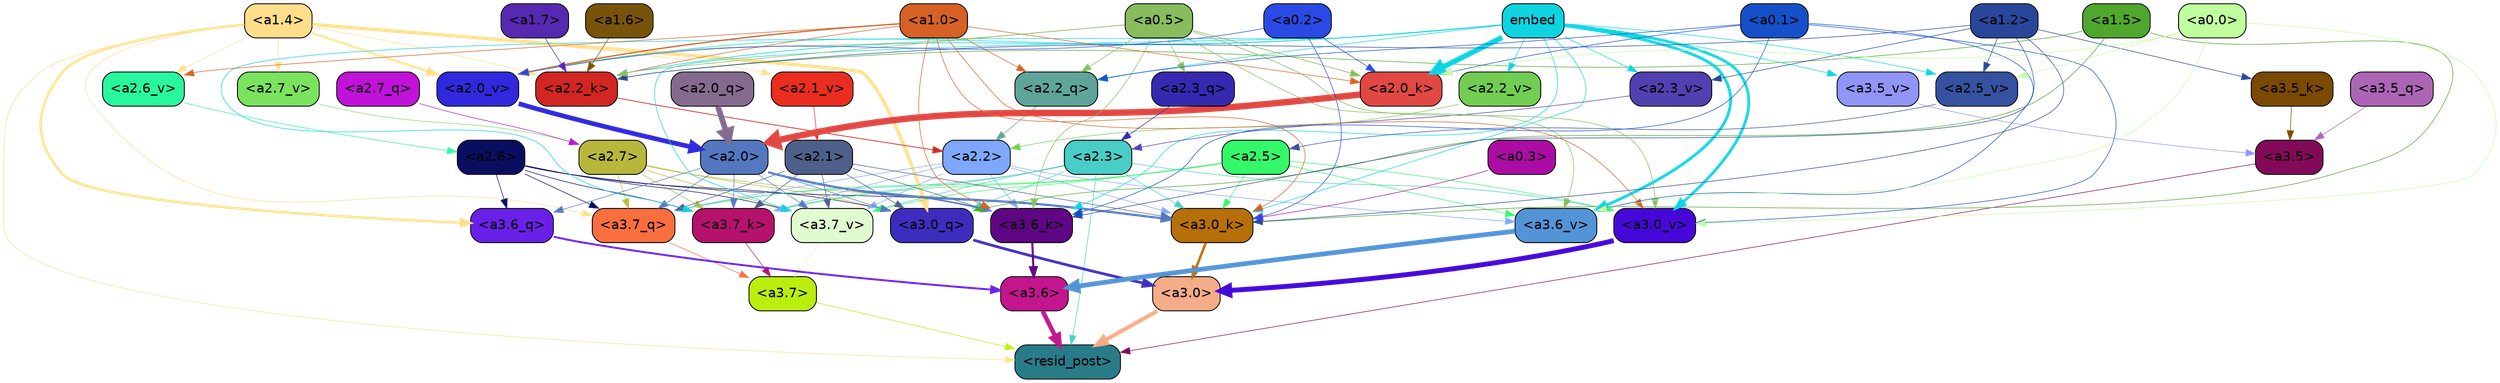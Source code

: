 strict digraph "" {
	graph [bgcolor=transparent,
		layout=dot,
		overlap=false,
		splines=true
	];
	"<a3.7>"	[color=black,
		fillcolor="#b9ee0e",
		fontname=Helvetica,
		shape=box,
		style="filled, rounded"];
	"<resid_post>"	[color=black,
		fillcolor="#287b89",
		fontname=Helvetica,
		shape=box,
		style="filled, rounded"];
	"<a3.7>" -> "<resid_post>"	[color="#b9ee0e",
		penwidth=0.6];
	"<a3.6>"	[color=black,
		fillcolor="#c4158f",
		fontname=Helvetica,
		shape=box,
		style="filled, rounded"];
	"<a3.6>" -> "<resid_post>"	[color="#c4158f",
		penwidth=4.6696330308914185];
	"<a3.5>"	[color=black,
		fillcolor="#820a59",
		fontname=Helvetica,
		shape=box,
		style="filled, rounded"];
	"<a3.5>" -> "<resid_post>"	[color="#820a59",
		penwidth=0.6];
	"<a3.0>"	[color=black,
		fillcolor="#f5ac88",
		fontname=Helvetica,
		shape=box,
		style="filled, rounded"];
	"<a3.0>" -> "<resid_post>"	[color="#f5ac88",
		penwidth=4.282557368278503];
	"<a2.3>"	[color=black,
		fillcolor="#4acdc6",
		fontname=Helvetica,
		shape=box,
		style="filled, rounded"];
	"<a2.3>" -> "<resid_post>"	[color="#4acdc6",
		penwidth=0.6];
	"<a3.7_q>"	[color=black,
		fillcolor="#fb6f3e",
		fontname=Helvetica,
		shape=box,
		style="filled, rounded"];
	"<a2.3>" -> "<a3.7_q>"	[color="#4acdc6",
		penwidth=0.6];
	"<a3.0_q>"	[color=black,
		fillcolor="#3d2dbe",
		fontname=Helvetica,
		shape=box,
		style="filled, rounded"];
	"<a2.3>" -> "<a3.0_q>"	[color="#4acdc6",
		penwidth=0.6];
	"<a3.7_k>"	[color=black,
		fillcolor="#b6126d",
		fontname=Helvetica,
		shape=box,
		style="filled, rounded"];
	"<a2.3>" -> "<a3.7_k>"	[color="#4acdc6",
		penwidth=0.6];
	"<a3.0_k>"	[color=black,
		fillcolor="#b66f09",
		fontname=Helvetica,
		shape=box,
		style="filled, rounded"];
	"<a2.3>" -> "<a3.0_k>"	[color="#4acdc6",
		penwidth=0.6];
	"<a3.7_v>"	[color=black,
		fillcolor="#e0fbd0",
		fontname=Helvetica,
		shape=box,
		style="filled, rounded"];
	"<a2.3>" -> "<a3.7_v>"	[color="#4acdc6",
		penwidth=0.6];
	"<a3.0_v>"	[color=black,
		fillcolor="#4608d9",
		fontname=Helvetica,
		shape=box,
		style="filled, rounded"];
	"<a2.3>" -> "<a3.0_v>"	[color="#4acdc6",
		penwidth=0.6];
	"<a1.4>"	[color=black,
		fillcolor="#ffde8b",
		fontname=Helvetica,
		shape=box,
		style="filled, rounded"];
	"<a1.4>" -> "<resid_post>"	[color="#ffde8b",
		penwidth=0.6];
	"<a1.4>" -> "<a3.7_q>"	[color="#ffde8b",
		penwidth=0.6];
	"<a3.6_q>"	[color=black,
		fillcolor="#6a20e8",
		fontname=Helvetica,
		shape=box,
		style="filled, rounded"];
	"<a1.4>" -> "<a3.6_q>"	[color="#ffde8b",
		penwidth=2.6073555648326874];
	"<a1.4>" -> "<a3.0_q>"	[color="#ffde8b",
		penwidth=3.4971605762839317];
	"<a2.2_k>"	[color=black,
		fillcolor="#d22622",
		fontname=Helvetica,
		shape=box,
		style="filled, rounded"];
	"<a1.4>" -> "<a2.2_k>"	[color="#ffde8b",
		penwidth=0.6];
	"<a2.7_v>"	[color=black,
		fillcolor="#7be25e",
		fontname=Helvetica,
		shape=box,
		style="filled, rounded"];
	"<a1.4>" -> "<a2.7_v>"	[color="#ffde8b",
		penwidth=0.6];
	"<a2.6_v>"	[color=black,
		fillcolor="#29f79e",
		fontname=Helvetica,
		shape=box,
		style="filled, rounded"];
	"<a1.4>" -> "<a2.6_v>"	[color="#ffde8b",
		penwidth=0.6];
	"<a2.1_v>"	[color=black,
		fillcolor="#ea2d1f",
		fontname=Helvetica,
		shape=box,
		style="filled, rounded"];
	"<a1.4>" -> "<a2.1_v>"	[color="#ffde8b",
		penwidth=0.6];
	"<a2.0_v>"	[color=black,
		fillcolor="#3029dd",
		fontname=Helvetica,
		shape=box,
		style="filled, rounded"];
	"<a1.4>" -> "<a2.0_v>"	[color="#ffde8b",
		penwidth=2.268670678138733];
	"<a3.7_q>" -> "<a3.7>"	[color="#fb6f3e",
		penwidth=0.6];
	"<a3.6_q>" -> "<a3.6>"	[color="#6a20e8",
		penwidth=2.03758105635643];
	"<a3.5_q>"	[color=black,
		fillcolor="#ac65b5",
		fontname=Helvetica,
		shape=box,
		style="filled, rounded"];
	"<a3.5_q>" -> "<a3.5>"	[color="#ac65b5",
		penwidth=0.6];
	"<a3.0_q>" -> "<a3.0>"	[color="#3d2dbe",
		penwidth=2.8638100624084473];
	"<a3.7_k>" -> "<a3.7>"	[color="#b6126d",
		penwidth=0.6];
	"<a3.6_k>"	[color=black,
		fillcolor="#5e0683",
		fontname=Helvetica,
		shape=box,
		style="filled, rounded"];
	"<a3.6_k>" -> "<a3.6>"	[color="#5e0683",
		penwidth=2.174198240041733];
	"<a3.5_k>"	[color=black,
		fillcolor="#7b4901",
		fontname=Helvetica,
		shape=box,
		style="filled, rounded"];
	"<a3.5_k>" -> "<a3.5>"	[color="#7b4901",
		penwidth=0.6];
	"<a3.0_k>" -> "<a3.0>"	[color="#b66f09",
		penwidth=2.6274144649505615];
	"<a3.7_v>" -> "<a3.7>"	[color="#e0fbd0",
		penwidth=0.6];
	"<a3.6_v>"	[color=black,
		fillcolor="#5394d7",
		fontname=Helvetica,
		shape=box,
		style="filled, rounded"];
	"<a3.6_v>" -> "<a3.6>"	[color="#5394d7",
		penwidth=5.002329230308533];
	"<a3.5_v>"	[color=black,
		fillcolor="#9095f6",
		fontname=Helvetica,
		shape=box,
		style="filled, rounded"];
	"<a3.5_v>" -> "<a3.5>"	[color="#9095f6",
		penwidth=0.6];
	"<a3.0_v>" -> "<a3.0>"	[color="#4608d9",
		penwidth=5.188832879066467];
	"<a2.7>"	[color=black,
		fillcolor="#b7b83b",
		fontname=Helvetica,
		shape=box,
		style="filled, rounded"];
	"<a2.7>" -> "<a3.7_q>"	[color="#b7b83b",
		penwidth=0.6];
	"<a2.7>" -> "<a3.0_q>"	[color="#b7b83b",
		penwidth=0.6];
	"<a2.7>" -> "<a3.7_k>"	[color="#b7b83b",
		penwidth=0.6];
	"<a2.7>" -> "<a3.0_k>"	[color="#b7b83b",
		penwidth=0.6];
	"<a2.7>" -> "<a3.7_v>"	[color="#b7b83b",
		penwidth=0.6];
	"<a2.6>"	[color=black,
		fillcolor="#0a0e60",
		fontname=Helvetica,
		shape=box,
		style="filled, rounded"];
	"<a2.6>" -> "<a3.7_q>"	[color="#0a0e60",
		penwidth=0.6];
	"<a2.6>" -> "<a3.6_q>"	[color="#0a0e60",
		penwidth=0.6];
	"<a2.6>" -> "<a3.0_q>"	[color="#0a0e60",
		penwidth=0.6];
	"<a2.6>" -> "<a3.7_k>"	[color="#0a0e60",
		penwidth=0.6];
	"<a2.6>" -> "<a3.0_k>"	[color="#0a0e60",
		penwidth=0.6];
	"<a2.6>" -> "<a3.7_v>"	[color="#0a0e60",
		penwidth=0.6];
	"<a2.5>"	[color=black,
		fillcolor="#34f869",
		fontname=Helvetica,
		shape=box,
		style="filled, rounded"];
	"<a2.5>" -> "<a3.7_q>"	[color="#34f869",
		penwidth=0.6];
	"<a2.5>" -> "<a3.7_k>"	[color="#34f869",
		penwidth=0.6];
	"<a2.5>" -> "<a3.0_k>"	[color="#34f869",
		penwidth=0.6];
	"<a2.5>" -> "<a3.7_v>"	[color="#34f869",
		penwidth=0.6];
	"<a2.5>" -> "<a3.6_v>"	[color="#34f869",
		penwidth=0.6];
	"<a2.5>" -> "<a3.0_v>"	[color="#34f869",
		penwidth=0.6];
	"<a2.2>"	[color=black,
		fillcolor="#7da8fb",
		fontname=Helvetica,
		shape=box,
		style="filled, rounded"];
	"<a2.2>" -> "<a3.7_q>"	[color="#7da8fb",
		penwidth=0.6];
	"<a2.2>" -> "<a3.7_k>"	[color="#7da8fb",
		penwidth=0.6];
	"<a2.2>" -> "<a3.6_k>"	[color="#7da8fb",
		penwidth=0.6];
	"<a2.2>" -> "<a3.0_k>"	[color="#7da8fb",
		penwidth=0.6];
	"<a2.2>" -> "<a3.7_v>"	[color="#7da8fb",
		penwidth=0.6];
	"<a2.2>" -> "<a3.6_v>"	[color="#7da8fb",
		penwidth=0.6];
	"<a2.1>"	[color=black,
		fillcolor="#4e608a",
		fontname=Helvetica,
		shape=box,
		style="filled, rounded"];
	"<a2.1>" -> "<a3.7_q>"	[color="#4e608a",
		penwidth=0.6];
	"<a2.1>" -> "<a3.0_q>"	[color="#4e608a",
		penwidth=0.6];
	"<a2.1>" -> "<a3.7_k>"	[color="#4e608a",
		penwidth=0.6];
	"<a2.1>" -> "<a3.6_k>"	[color="#4e608a",
		penwidth=0.6];
	"<a2.1>" -> "<a3.0_k>"	[color="#4e608a",
		penwidth=0.6];
	"<a2.1>" -> "<a3.7_v>"	[color="#4e608a",
		penwidth=0.6];
	"<a2.0>"	[color=black,
		fillcolor="#5378c0",
		fontname=Helvetica,
		shape=box,
		style="filled, rounded"];
	"<a2.0>" -> "<a3.7_q>"	[color="#5378c0",
		penwidth=0.6];
	"<a2.0>" -> "<a3.6_q>"	[color="#5378c0",
		penwidth=0.6];
	"<a2.0>" -> "<a3.0_q>"	[color="#5378c0",
		penwidth=0.6];
	"<a2.0>" -> "<a3.7_k>"	[color="#5378c0",
		penwidth=0.6];
	"<a2.0>" -> "<a3.6_k>"	[color="#5378c0",
		penwidth=1.5568191409111023];
	"<a2.0>" -> "<a3.0_k>"	[color="#5378c0",
		penwidth=2.270527422428131];
	"<a2.0>" -> "<a3.7_v>"	[color="#5378c0",
		penwidth=0.6];
	"<a1.5>"	[color=black,
		fillcolor="#4fa72e",
		fontname=Helvetica,
		shape=box,
		style="filled, rounded"];
	"<a1.5>" -> "<a3.0_q>"	[color="#4fa72e",
		penwidth=0.6];
	"<a1.5>" -> "<a3.0_k>"	[color="#4fa72e",
		penwidth=0.6];
	"<a1.5>" -> "<a2.2_k>"	[color="#4fa72e",
		penwidth=0.6];
	embed	[color=black,
		fillcolor="#0ed4e2",
		fontname=Helvetica,
		shape=box,
		style="filled, rounded"];
	embed -> "<a3.7_k>"	[color="#0ed4e2",
		penwidth=0.6];
	embed -> "<a3.6_k>"	[color="#0ed4e2",
		penwidth=0.6];
	embed -> "<a3.0_k>"	[color="#0ed4e2",
		penwidth=0.6];
	embed -> "<a3.7_v>"	[color="#0ed4e2",
		penwidth=0.6];
	embed -> "<a3.6_v>"	[color="#0ed4e2",
		penwidth=2.9588699340820312];
	embed -> "<a3.5_v>"	[color="#0ed4e2",
		penwidth=0.6];
	embed -> "<a3.0_v>"	[color="#0ed4e2",
		penwidth=2.8686431646347046];
	"<a2.2_q>"	[color=black,
		fillcolor="#5fa49a",
		fontname=Helvetica,
		shape=box,
		style="filled, rounded"];
	embed -> "<a2.2_q>"	[color="#0ed4e2",
		penwidth=0.6];
	embed -> "<a2.2_k>"	[color="#0ed4e2",
		penwidth=0.67606520652771];
	"<a2.0_k>"	[color=black,
		fillcolor="#e24843",
		fontname=Helvetica,
		shape=box,
		style="filled, rounded"];
	embed -> "<a2.0_k>"	[color="#0ed4e2",
		penwidth=5.615107178688049];
	"<a2.5_v>"	[color=black,
		fillcolor="#3452a0",
		fontname=Helvetica,
		shape=box,
		style="filled, rounded"];
	embed -> "<a2.5_v>"	[color="#0ed4e2",
		penwidth=0.6];
	"<a2.3_v>"	[color=black,
		fillcolor="#5040b1",
		fontname=Helvetica,
		shape=box,
		style="filled, rounded"];
	embed -> "<a2.3_v>"	[color="#0ed4e2",
		penwidth=0.6];
	"<a2.2_v>"	[color=black,
		fillcolor="#71ce52",
		fontname=Helvetica,
		shape=box,
		style="filled, rounded"];
	embed -> "<a2.2_v>"	[color="#0ed4e2",
		penwidth=0.6];
	embed -> "<a2.0_v>"	[color="#0ed4e2",
		penwidth=0.6];
	"<a1.2>"	[color=black,
		fillcolor="#28479a",
		fontname=Helvetica,
		shape=box,
		style="filled, rounded"];
	"<a1.2>" -> "<a3.6_k>"	[color="#28479a",
		penwidth=0.6];
	"<a1.2>" -> "<a3.5_k>"	[color="#28479a",
		penwidth=0.6];
	"<a1.2>" -> "<a3.0_k>"	[color="#28479a",
		penwidth=0.6];
	"<a1.2>" -> "<a2.2_k>"	[color="#28479a",
		penwidth=0.6];
	"<a1.2>" -> "<a2.5_v>"	[color="#28479a",
		penwidth=0.6];
	"<a1.2>" -> "<a2.3_v>"	[color="#28479a",
		penwidth=0.6];
	"<a1.0>"	[color=black,
		fillcolor="#d66124",
		fontname=Helvetica,
		shape=box,
		style="filled, rounded"];
	"<a1.0>" -> "<a3.6_k>"	[color="#d66124",
		penwidth=0.6];
	"<a1.0>" -> "<a3.0_k>"	[color="#d66124",
		penwidth=0.6];
	"<a1.0>" -> "<a3.0_v>"	[color="#d66124",
		penwidth=0.6];
	"<a1.0>" -> "<a2.2_q>"	[color="#d66124",
		penwidth=0.6];
	"<a1.0>" -> "<a2.2_k>"	[color="#d66124",
		penwidth=0.6];
	"<a1.0>" -> "<a2.0_k>"	[color="#d66124",
		penwidth=0.6];
	"<a1.0>" -> "<a2.6_v>"	[color="#d66124",
		penwidth=0.6];
	"<a1.0>" -> "<a2.0_v>"	[color="#d66124",
		penwidth=1.27996826171875];
	"<a0.5>"	[color=black,
		fillcolor="#87bd5c",
		fontname=Helvetica,
		shape=box,
		style="filled, rounded"];
	"<a0.5>" -> "<a3.6_k>"	[color="#87bd5c",
		penwidth=0.6];
	"<a0.5>" -> "<a3.6_v>"	[color="#87bd5c",
		penwidth=0.6];
	"<a0.5>" -> "<a3.0_v>"	[color="#87bd5c",
		penwidth=0.6421224474906921];
	"<a2.3_q>"	[color=black,
		fillcolor="#3529b0",
		fontname=Helvetica,
		shape=box,
		style="filled, rounded"];
	"<a0.5>" -> "<a2.3_q>"	[color="#87bd5c",
		penwidth=0.6];
	"<a0.5>" -> "<a2.2_q>"	[color="#87bd5c",
		penwidth=0.6];
	"<a0.5>" -> "<a2.2_k>"	[color="#87bd5c",
		penwidth=0.6];
	"<a0.5>" -> "<a2.0_k>"	[color="#87bd5c",
		penwidth=0.7151575088500977];
	"<a0.5>" -> "<a2.0_v>"	[color="#87bd5c",
		penwidth=0.6];
	"<a0.1>"	[color=black,
		fillcolor="#1450ca",
		fontname=Helvetica,
		shape=box,
		style="filled, rounded"];
	"<a0.1>" -> "<a3.6_k>"	[color="#1450ca",
		penwidth=0.6];
	"<a0.1>" -> "<a3.6_v>"	[color="#1450ca",
		penwidth=0.6];
	"<a0.1>" -> "<a3.0_v>"	[color="#1450ca",
		penwidth=0.6];
	"<a0.1>" -> "<a2.2_q>"	[color="#1450ca",
		penwidth=0.6];
	"<a0.1>" -> "<a2.0_k>"	[color="#1450ca",
		penwidth=0.6];
	"<a0.3>"	[color=black,
		fillcolor="#ac0ca4",
		fontname=Helvetica,
		shape=box,
		style="filled, rounded"];
	"<a0.3>" -> "<a3.0_k>"	[color="#ac0ca4",
		penwidth=0.6];
	"<a0.2>"	[color=black,
		fillcolor="#294ae5",
		fontname=Helvetica,
		shape=box,
		style="filled, rounded"];
	"<a0.2>" -> "<a3.0_k>"	[color="#294ae5",
		penwidth=0.6];
	"<a0.2>" -> "<a2.0_k>"	[color="#294ae5",
		penwidth=0.6];
	"<a0.2>" -> "<a2.0_v>"	[color="#294ae5",
		penwidth=0.6];
	"<a0.0>"	[color=black,
		fillcolor="#c0ff9d",
		fontname=Helvetica,
		shape=box,
		style="filled, rounded"];
	"<a0.0>" -> "<a3.6_v>"	[color="#c0ff9d",
		penwidth=0.6];
	"<a0.0>" -> "<a3.0_v>"	[color="#c0ff9d",
		penwidth=0.6];
	"<a0.0>" -> "<a2.0_k>"	[color="#c0ff9d",
		penwidth=0.6];
	"<a0.0>" -> "<a2.5_v>"	[color="#c0ff9d",
		penwidth=0.6];
	"<a2.7_q>"	[color=black,
		fillcolor="#c012d8",
		fontname=Helvetica,
		shape=box,
		style="filled, rounded"];
	"<a2.7_q>" -> "<a2.7>"	[color="#c012d8",
		penwidth=0.6];
	"<a2.3_q>" -> "<a2.3>"	[color="#3529b0",
		penwidth=0.6];
	"<a2.2_q>" -> "<a2.2>"	[color="#5fa49a",
		penwidth=0.6340763568878174];
	"<a2.0_q>"	[color=black,
		fillcolor="#846b8e",
		fontname=Helvetica,
		shape=box,
		style="filled, rounded"];
	"<a2.0_q>" -> "<a2.0>"	[color="#846b8e",
		penwidth=6.0160088539123535];
	"<a2.2_k>" -> "<a2.2>"	[color="#d22622",
		penwidth=0.7764816284179688];
	"<a2.0_k>" -> "<a2.0>"	[color="#e24843",
		penwidth=6.773025274276733];
	"<a2.7_v>" -> "<a2.7>"	[color="#7be25e",
		penwidth=0.6];
	"<a2.6_v>" -> "<a2.6>"	[color="#29f79e",
		penwidth=0.6];
	"<a2.5_v>" -> "<a2.5>"	[color="#3452a0",
		penwidth=0.6];
	"<a2.3_v>" -> "<a2.3>"	[color="#5040b1",
		penwidth=0.6];
	"<a2.2_v>" -> "<a2.2>"	[color="#71ce52",
		penwidth=0.6];
	"<a2.1_v>" -> "<a2.1>"	[color="#ea2d1f",
		penwidth=0.6];
	"<a2.0_v>" -> "<a2.0>"	[color="#3029dd",
		penwidth=4.906715989112854];
	"<a1.7>"	[color=black,
		fillcolor="#5629b1",
		fontname=Helvetica,
		shape=box,
		style="filled, rounded"];
	"<a1.7>" -> "<a2.2_k>"	[color="#5629b1",
		penwidth=0.6];
	"<a1.6>"	[color=black,
		fillcolor="#78540a",
		fontname=Helvetica,
		shape=box,
		style="filled, rounded"];
	"<a1.6>" -> "<a2.2_k>"	[color="#78540a",
		penwidth=0.6];
}
